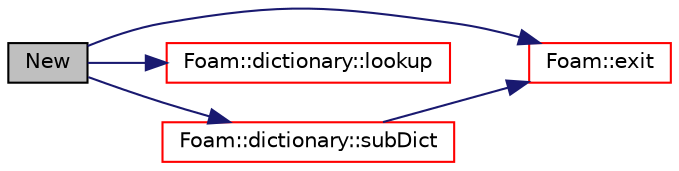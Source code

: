 digraph "New"
{
  bgcolor="transparent";
  edge [fontname="Helvetica",fontsize="10",labelfontname="Helvetica",labelfontsize="10"];
  node [fontname="Helvetica",fontsize="10",shape=record];
  rankdir="LR";
  Node2168 [label="New",height=0.2,width=0.4,color="black", fillcolor="grey75", style="filled", fontcolor="black"];
  Node2168 -> Node2169 [color="midnightblue",fontsize="10",style="solid",fontname="Helvetica"];
  Node2169 [label="Foam::exit",height=0.2,width=0.4,color="red",URL="$a21851.html#a06ca7250d8e89caf05243ec094843642"];
  Node2168 -> Node2218 [color="midnightblue",fontsize="10",style="solid",fontname="Helvetica"];
  Node2218 [label="Foam::dictionary::lookup",height=0.2,width=0.4,color="red",URL="$a27129.html#a6a0727fa523e48977e27348663def509",tooltip="Find and return an entry data stream. "];
  Node2168 -> Node2311 [color="midnightblue",fontsize="10",style="solid",fontname="Helvetica"];
  Node2311 [label="Foam::dictionary::subDict",height=0.2,width=0.4,color="red",URL="$a27129.html#aaa26b5f2da6aff5a6a59af5407f1bf59",tooltip="Find and return a sub-dictionary. "];
  Node2311 -> Node2169 [color="midnightblue",fontsize="10",style="solid",fontname="Helvetica"];
}
